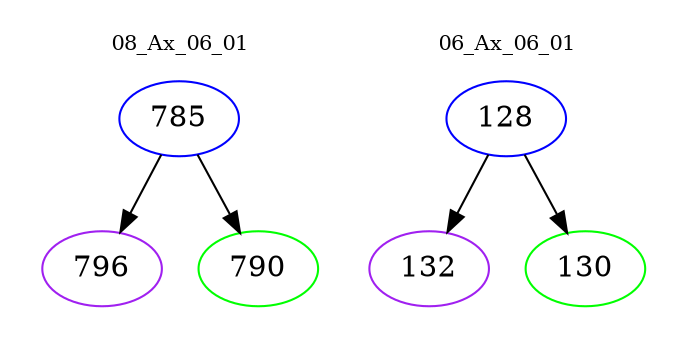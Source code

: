 digraph{
subgraph cluster_0 {
color = white
label = "08_Ax_06_01";
fontsize=10;
T0_785 [label="785", color="blue"]
T0_785 -> T0_796 [color="black"]
T0_796 [label="796", color="purple"]
T0_785 -> T0_790 [color="black"]
T0_790 [label="790", color="green"]
}
subgraph cluster_1 {
color = white
label = "06_Ax_06_01";
fontsize=10;
T1_128 [label="128", color="blue"]
T1_128 -> T1_132 [color="black"]
T1_132 [label="132", color="purple"]
T1_128 -> T1_130 [color="black"]
T1_130 [label="130", color="green"]
}
}
